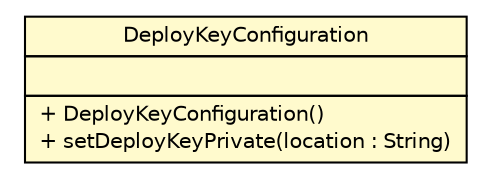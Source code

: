 #!/usr/local/bin/dot
#
# Class diagram 
# Generated by UMLGraph version R5_6-24-gf6e263 (http://www.umlgraph.org/)
#

digraph G {
	edge [fontname="Helvetica",fontsize=10,labelfontname="Helvetica",labelfontsize=10];
	node [fontname="Helvetica",fontsize=10,shape=plaintext];
	nodesep=0.25;
	ranksep=0.5;
	// cn.home1.cloud.config.server.ConfigServer.DeployKeyConfiguration
	c178 [label=<<table title="cn.home1.cloud.config.server.ConfigServer.DeployKeyConfiguration" border="0" cellborder="1" cellspacing="0" cellpadding="2" port="p" bgcolor="lemonChiffon" href="./ConfigServer.DeployKeyConfiguration.html">
		<tr><td><table border="0" cellspacing="0" cellpadding="1">
<tr><td align="center" balign="center"> DeployKeyConfiguration </td></tr>
		</table></td></tr>
		<tr><td><table border="0" cellspacing="0" cellpadding="1">
<tr><td align="left" balign="left">  </td></tr>
		</table></td></tr>
		<tr><td><table border="0" cellspacing="0" cellpadding="1">
<tr><td align="left" balign="left"> + DeployKeyConfiguration() </td></tr>
<tr><td align="left" balign="left"> + setDeployKeyPrivate(location : String) </td></tr>
		</table></td></tr>
		</table>>, URL="./ConfigServer.DeployKeyConfiguration.html", fontname="Helvetica", fontcolor="black", fontsize=10.0];
}

